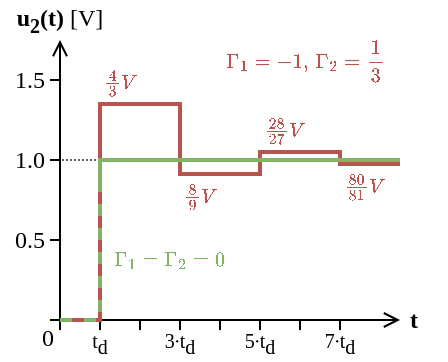 <mxfile version="16.1.2" type="device"><diagram id="zxVy6z8X_-uqqoJ4U6L8" name="Page-1"><mxGraphModel dx="630" dy="494" grid="1" gridSize="10" guides="1" tooltips="1" connect="1" arrows="1" fold="1" page="1" pageScale="1" pageWidth="1169" pageHeight="827" math="1" shadow="0"><root><mxCell id="0"/><mxCell id="1" parent="0"/><mxCell id="uZlF5g8Az9UnwFJCSz8T-26" value="" style="endArrow=none;html=1;rounded=0;fillColor=#f5f5f5;strokeColor=#666666;dashed=1;dashPattern=1 1;" parent="1" edge="1"><mxGeometry width="50" height="50" relative="1" as="geometry"><mxPoint x="610" y="160" as="sourcePoint"/><mxPoint x="440" y="160" as="targetPoint"/></mxGeometry></mxCell><mxCell id="uZlF5g8Az9UnwFJCSz8T-7" value="1.0" style="text;html=1;strokeColor=none;fillColor=none;align=center;verticalAlign=middle;whiteSpace=wrap;rounded=0;fontFamily=CMU Bright;fontStyle=0" parent="1" vertex="1"><mxGeometry x="410" y="150" width="30" height="20" as="geometry"/></mxCell><mxCell id="uZlF5g8Az9UnwFJCSz8T-9" value="1.5" style="text;html=1;strokeColor=none;fillColor=none;align=center;verticalAlign=middle;whiteSpace=wrap;rounded=0;fontFamily=CMU Bright;fontStyle=0" parent="1" vertex="1"><mxGeometry x="410" y="110" width="30" height="20" as="geometry"/></mxCell><mxCell id="uZlF5g8Az9UnwFJCSz8T-10" value="0" style="text;html=1;strokeColor=none;fillColor=none;align=right;verticalAlign=top;whiteSpace=wrap;rounded=0;fontFamily=CMU Bright;fontStyle=0;spacingTop=-5;spacingRight=1;" parent="1" vertex="1"><mxGeometry x="420" y="240" width="20" height="20" as="geometry"/></mxCell><mxCell id="uZlF5g8Az9UnwFJCSz8T-21" value="t&lt;sub style=&quot;font-size: 10px;&quot;&gt;d&lt;/sub&gt;" style="text;html=1;strokeColor=none;fillColor=none;align=center;verticalAlign=top;whiteSpace=wrap;rounded=0;fontFamily=CMU Bright;fontStyle=0;fontSize=10;spacingTop=-2;" parent="1" vertex="1"><mxGeometry x="440" y="240" width="40" height="20" as="geometry"/></mxCell><mxCell id="uZlF5g8Az9UnwFJCSz8T-22" value="3∙t&lt;sub style=&quot;font-size: 10px;&quot;&gt;d&lt;/sub&gt;" style="text;html=1;strokeColor=none;fillColor=none;align=center;verticalAlign=top;whiteSpace=wrap;rounded=0;fontFamily=CMU Bright;fontStyle=0;fontSize=10;spacingTop=-2;" parent="1" vertex="1"><mxGeometry x="480" y="240" width="40" height="20" as="geometry"/></mxCell><mxCell id="uZlF5g8Az9UnwFJCSz8T-23" value="5∙t&lt;sub style=&quot;font-size: 10px&quot;&gt;d&lt;/sub&gt;" style="text;html=1;strokeColor=none;fillColor=none;align=center;verticalAlign=top;whiteSpace=wrap;rounded=0;fontFamily=CMU Bright;fontStyle=0;fontSize=10;spacingTop=-2;" parent="1" vertex="1"><mxGeometry x="520" y="240" width="40" height="20" as="geometry"/></mxCell><mxCell id="uZlF5g8Az9UnwFJCSz8T-24" value="7∙t&lt;sub style=&quot;font-size: 10px&quot;&gt;d&lt;/sub&gt;" style="text;html=1;strokeColor=none;fillColor=none;align=center;verticalAlign=top;whiteSpace=wrap;rounded=0;fontFamily=CMU Bright;fontStyle=0;fontSize=10;spacingTop=-2;" parent="1" vertex="1"><mxGeometry x="560" y="240" width="40" height="20" as="geometry"/></mxCell><mxCell id="uZlF5g8Az9UnwFJCSz8T-25" value="0.5" style="text;html=1;strokeColor=none;fillColor=none;align=center;verticalAlign=middle;whiteSpace=wrap;rounded=0;fontFamily=CMU Bright;fontStyle=0" parent="1" vertex="1"><mxGeometry x="410" y="190" width="30" height="20" as="geometry"/></mxCell><mxCell id="uZlF5g8Az9UnwFJCSz8T-1" value="" style="endArrow=open;html=1;rounded=0;startArrow=open;startFill=0;endFill=0;" parent="1" edge="1"><mxGeometry width="50" height="50" relative="1" as="geometry"><mxPoint x="610" y="240" as="sourcePoint"/><mxPoint x="440" y="100" as="targetPoint"/><Array as="points"><mxPoint x="440" y="240"/></Array></mxGeometry></mxCell><mxCell id="uZlF5g8Az9UnwFJCSz8T-3" value="" style="endArrow=none;html=1;rounded=0;" parent="1" edge="1"><mxGeometry width="50" height="50" relative="1" as="geometry"><mxPoint x="435" y="120" as="sourcePoint"/><mxPoint x="440" y="120" as="targetPoint"/></mxGeometry></mxCell><mxCell id="uZlF5g8Az9UnwFJCSz8T-4" value="" style="endArrow=none;html=1;rounded=0;" parent="1" edge="1"><mxGeometry width="50" height="50" relative="1" as="geometry"><mxPoint x="440" y="160" as="sourcePoint"/><mxPoint x="435" y="160" as="targetPoint"/></mxGeometry></mxCell><mxCell id="uZlF5g8Az9UnwFJCSz8T-5" value="" style="endArrow=none;html=1;rounded=0;" parent="1" edge="1"><mxGeometry width="50" height="50" relative="1" as="geometry"><mxPoint x="440" y="200" as="sourcePoint"/><mxPoint x="435" y="200" as="targetPoint"/></mxGeometry></mxCell><mxCell id="uZlF5g8Az9UnwFJCSz8T-8" value="u&lt;sub&gt;2&lt;/sub&gt;(t)&lt;span style=&quot;font-weight: 400&quot;&gt;&amp;nbsp;[V]&lt;/span&gt;" style="text;html=1;strokeColor=none;fillColor=none;align=center;verticalAlign=middle;whiteSpace=wrap;rounded=0;fontFamily=CMU Bright;fontStyle=1" parent="1" vertex="1"><mxGeometry x="410" y="80" width="60" height="20" as="geometry"/></mxCell><mxCell id="uZlF5g8Az9UnwFJCSz8T-11" value="" style="endArrow=none;html=1;rounded=0;entryX=1;entryY=0.25;entryDx=0;entryDy=0;exitX=0.75;exitY=0;exitDx=0;exitDy=0;" parent="1" source="uZlF5g8Az9UnwFJCSz8T-10" target="uZlF5g8Az9UnwFJCSz8T-10" edge="1"><mxGeometry width="50" height="50" relative="1" as="geometry"><mxPoint x="430" y="230" as="sourcePoint"/><mxPoint x="445" y="210" as="targetPoint"/><Array as="points"><mxPoint x="440" y="240"/></Array></mxGeometry></mxCell><mxCell id="uZlF5g8Az9UnwFJCSz8T-13" value="" style="endArrow=none;html=1;rounded=0;" parent="1" edge="1"><mxGeometry width="50" height="50" relative="1" as="geometry"><mxPoint x="480" y="245" as="sourcePoint"/><mxPoint x="480" y="240" as="targetPoint"/></mxGeometry></mxCell><mxCell id="uZlF5g8Az9UnwFJCSz8T-14" value="" style="endArrow=none;html=1;rounded=0;" parent="1" edge="1"><mxGeometry width="50" height="50" relative="1" as="geometry"><mxPoint x="520" y="245" as="sourcePoint"/><mxPoint x="520" y="240" as="targetPoint"/></mxGeometry></mxCell><mxCell id="uZlF5g8Az9UnwFJCSz8T-15" value="" style="endArrow=none;html=1;rounded=0;" parent="1" edge="1"><mxGeometry width="50" height="50" relative="1" as="geometry"><mxPoint x="560" y="245" as="sourcePoint"/><mxPoint x="560" y="240" as="targetPoint"/></mxGeometry></mxCell><mxCell id="uZlF5g8Az9UnwFJCSz8T-16" value="" style="endArrow=none;html=1;rounded=0;" parent="1" edge="1"><mxGeometry width="50" height="50" relative="1" as="geometry"><mxPoint x="580" y="245" as="sourcePoint"/><mxPoint x="580" y="240" as="targetPoint"/></mxGeometry></mxCell><mxCell id="uZlF5g8Az9UnwFJCSz8T-17" value="" style="endArrow=none;html=1;rounded=0;" parent="1" edge="1"><mxGeometry width="50" height="50" relative="1" as="geometry"><mxPoint x="460" y="245" as="sourcePoint"/><mxPoint x="460" y="240" as="targetPoint"/></mxGeometry></mxCell><mxCell id="uZlF5g8Az9UnwFJCSz8T-18" value="" style="endArrow=none;html=1;rounded=0;" parent="1" edge="1"><mxGeometry width="50" height="50" relative="1" as="geometry"><mxPoint x="500" y="245" as="sourcePoint"/><mxPoint x="500" y="240" as="targetPoint"/></mxGeometry></mxCell><mxCell id="uZlF5g8Az9UnwFJCSz8T-19" value="" style="endArrow=none;html=1;rounded=0;" parent="1" edge="1"><mxGeometry width="50" height="50" relative="1" as="geometry"><mxPoint x="540" y="245" as="sourcePoint"/><mxPoint x="540" y="240" as="targetPoint"/></mxGeometry></mxCell><mxCell id="uZlF5g8Az9UnwFJCSz8T-28" value="" style="endArrow=none;html=1;rounded=0;fontFamily=CMU Bright;fontSize=10;fillColor=#f8cecc;strokeColor=#B85450;strokeWidth=2;" parent="1" edge="1"><mxGeometry width="50" height="50" relative="1" as="geometry"><mxPoint x="440" y="240" as="sourcePoint"/><mxPoint x="610" y="162" as="targetPoint"/><Array as="points"><mxPoint x="460" y="240"/><mxPoint x="460" y="132"/><mxPoint x="500" y="132"/><mxPoint x="500" y="167"/><mxPoint x="540" y="167"/><mxPoint x="540" y="156"/><mxPoint x="580" y="156"/><mxPoint x="580" y="162"/></Array></mxGeometry></mxCell><mxCell id="uZlF5g8Az9UnwFJCSz8T-30" value="&lt;span style=&quot;font-size: 10px&quot;&gt;$$\tfrac{4}{3}V$$&lt;/span&gt;" style="text;html=1;strokeColor=none;fillColor=none;align=left;verticalAlign=middle;whiteSpace=wrap;rounded=0;fontFamily=CMU Bright;fontStyle=0;fontColor=#B85450;" parent="1" vertex="1"><mxGeometry x="460" y="111" width="30" height="20" as="geometry"/></mxCell><mxCell id="uZlF5g8Az9UnwFJCSz8T-31" value="&lt;span style=&quot;font-size: 10px&quot;&gt;$$\tfrac{8}{9}V$$&lt;/span&gt;" style="text;html=1;strokeColor=none;fillColor=none;align=left;verticalAlign=middle;whiteSpace=wrap;rounded=0;fontFamily=CMU Bright;fontStyle=0;fontColor=#B85450;" parent="1" vertex="1"><mxGeometry x="500" y="168" width="30" height="20" as="geometry"/></mxCell><mxCell id="uZlF5g8Az9UnwFJCSz8T-32" value="&lt;span style=&quot;font-size: 10px&quot;&gt;$$\tfrac{28}{27}V$$&lt;/span&gt;" style="text;html=1;strokeColor=none;fillColor=none;align=left;verticalAlign=middle;whiteSpace=wrap;rounded=0;fontFamily=CMU Bright;fontStyle=0;fontColor=#B85450;" parent="1" vertex="1"><mxGeometry x="540" y="135" width="30" height="20" as="geometry"/></mxCell><mxCell id="uZlF5g8Az9UnwFJCSz8T-33" value="&lt;span style=&quot;font-size: 10px&quot;&gt;$$\tfrac{80}{81}V$$&lt;/span&gt;" style="text;html=1;strokeColor=none;fillColor=none;align=left;verticalAlign=middle;whiteSpace=wrap;rounded=0;fontFamily=CMU Bright;fontStyle=0;fontColor=#B85450;" parent="1" vertex="1"><mxGeometry x="580" y="163" width="30" height="20" as="geometry"/></mxCell><mxCell id="uZlF5g8Az9UnwFJCSz8T-34" value="" style="endArrow=none;html=1;rounded=0;fontFamily=CMU Bright;fontSize=10;fillColor=#d5e8d4;strokeColor=#82B366;strokeWidth=2;" parent="1" edge="1"><mxGeometry width="50" height="50" relative="1" as="geometry"><mxPoint x="460" y="170" as="sourcePoint"/><mxPoint x="610" y="160" as="targetPoint"/><Array as="points"><mxPoint x="460" y="160"/></Array></mxGeometry></mxCell><mxCell id="uZlF5g8Az9UnwFJCSz8T-35" value="" style="endArrow=none;html=1;rounded=0;fontFamily=CMU Bright;fontSize=10;fillColor=#d5e8d4;strokeColor=#82b366;strokeWidth=2;dashed=1;" parent="1" edge="1"><mxGeometry width="50" height="50" relative="1" as="geometry"><mxPoint x="460" y="170" as="sourcePoint"/><mxPoint x="440" y="240" as="targetPoint"/><Array as="points"><mxPoint x="460" y="240"/></Array></mxGeometry></mxCell><mxCell id="uZlF5g8Az9UnwFJCSz8T-36" value="&lt;span style=&quot;font-size: 10px&quot;&gt;$$\Gamma_1=\Gamma_2=0$$&lt;/span&gt;" style="text;html=1;strokeColor=none;fillColor=none;align=left;verticalAlign=middle;whiteSpace=wrap;rounded=0;fontFamily=CMU Bright;fontStyle=0;fontColor=#82B366;spacingLeft=5;" parent="1" vertex="1"><mxGeometry x="460" y="200" width="80" height="20" as="geometry"/></mxCell><mxCell id="uZlF5g8Az9UnwFJCSz8T-38" value="t" style="text;html=1;strokeColor=none;fillColor=none;align=left;verticalAlign=middle;whiteSpace=wrap;rounded=0;fontFamily=CMU Bright;fontStyle=1;spacingLeft=3;" parent="1" vertex="1"><mxGeometry x="610" y="230" width="20" height="20" as="geometry"/></mxCell><mxCell id="uZlF5g8Az9UnwFJCSz8T-74" value="&lt;span style=&quot;font-size: 10px&quot;&gt;$$\Gamma_1=-1,\,\Gamma_2=\frac{1}{3}$$&lt;/span&gt;" style="text;html=1;strokeColor=none;fillColor=none;align=right;verticalAlign=middle;whiteSpace=wrap;rounded=0;fontFamily=CMU Bright;fontStyle=0;fontColor=#B85450;spacingLeft=0;spacingRight=5;" parent="1" vertex="1"><mxGeometry x="500" y="100" width="110" height="20" as="geometry"/></mxCell></root></mxGraphModel></diagram></mxfile>